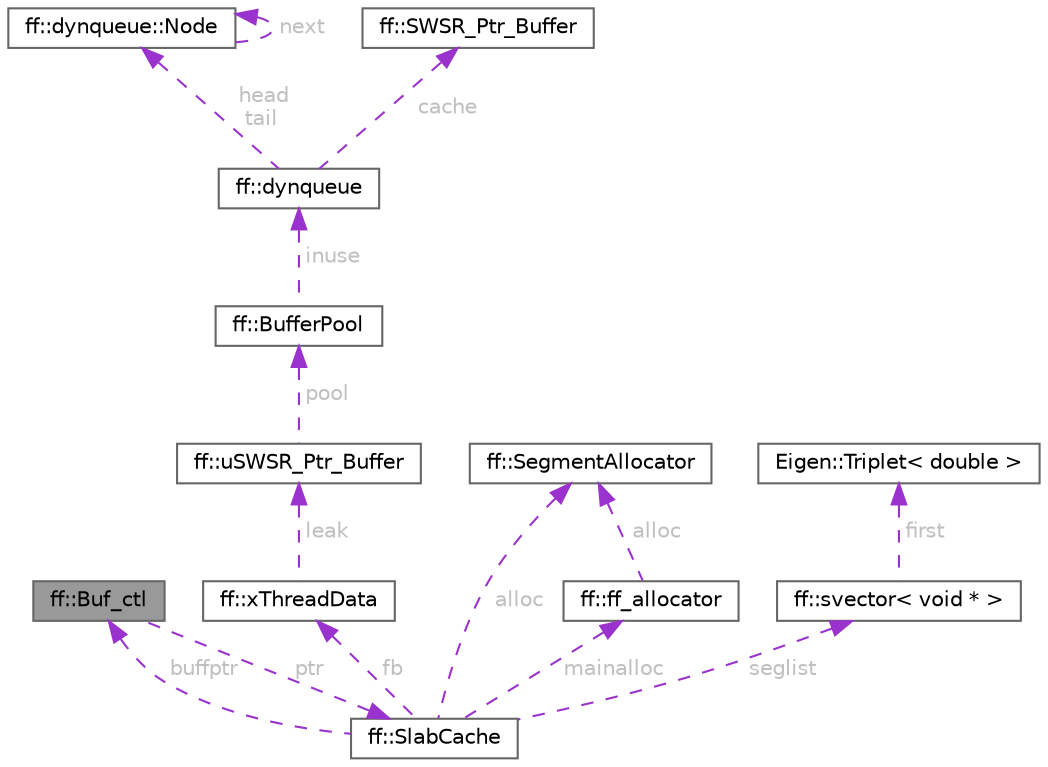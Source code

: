 digraph "ff::Buf_ctl"
{
 // LATEX_PDF_SIZE
  bgcolor="transparent";
  edge [fontname=Helvetica,fontsize=10,labelfontname=Helvetica,labelfontsize=10];
  node [fontname=Helvetica,fontsize=10,shape=box,height=0.2,width=0.4];
  Node1 [id="Node000001",label="ff::Buf_ctl",height=0.2,width=0.4,color="gray40", fillcolor="grey60", style="filled", fontcolor="black",tooltip=" "];
  Node2 -> Node1 [id="edge1_Node000001_Node000002",dir="back",color="darkorchid3",style="dashed",tooltip=" ",label=" ptr",fontcolor="grey" ];
  Node2 [id="Node000002",label="ff::SlabCache",height=0.2,width=0.4,color="gray40", fillcolor="white", style="filled",URL="$classff_1_1_slab_cache.html",tooltip=" "];
  Node3 -> Node2 [id="edge2_Node000002_Node000003",dir="back",color="darkorchid3",style="dashed",tooltip=" ",label=" fb",fontcolor="grey" ];
  Node3 [id="Node000003",label="ff::xThreadData",height=0.2,width=0.4,color="gray40", fillcolor="white", style="filled",URL="$structff_1_1x_thread_data.html",tooltip=" "];
  Node4 -> Node3 [id="edge3_Node000003_Node000004",dir="back",color="darkorchid3",style="dashed",tooltip=" ",label=" leak",fontcolor="grey" ];
  Node4 [id="Node000004",label="ff::uSWSR_Ptr_Buffer",height=0.2,width=0.4,color="gray40", fillcolor="white", style="filled",URL="$classff_1_1u_s_w_s_r___ptr___buffer.html",tooltip="Unbounded Single-Writer/Single-Reader buffer (FastFlow unbound channel)"];
  Node5 -> Node4 [id="edge4_Node000004_Node000005",dir="back",color="darkorchid3",style="dashed",tooltip=" ",label=" pool",fontcolor="grey" ];
  Node5 [id="Node000005",label="ff::BufferPool",height=0.2,width=0.4,color="gray40", fillcolor="white", style="filled",URL="$classff_1_1_buffer_pool.html",tooltip=" "];
  Node6 -> Node5 [id="edge5_Node000005_Node000006",dir="back",color="darkorchid3",style="dashed",tooltip=" ",label=" inuse",fontcolor="grey" ];
  Node6 [id="Node000006",label="ff::dynqueue",height=0.2,width=0.4,color="gray40", fillcolor="white", style="filled",URL="$classff_1_1dynqueue.html",tooltip=" "];
  Node7 -> Node6 [id="edge6_Node000006_Node000007",dir="back",color="darkorchid3",style="dashed",tooltip=" ",label=" head\ntail",fontcolor="grey" ];
  Node7 [id="Node000007",label="ff::dynqueue::Node",height=0.2,width=0.4,color="gray40", fillcolor="white", style="filled",URL="$structff_1_1dynqueue_1_1_node.html",tooltip=" "];
  Node7 -> Node7 [id="edge7_Node000007_Node000007",dir="back",color="darkorchid3",style="dashed",tooltip=" ",label=" next",fontcolor="grey" ];
  Node8 -> Node6 [id="edge8_Node000006_Node000008",dir="back",color="darkorchid3",style="dashed",tooltip=" ",label=" cache",fontcolor="grey" ];
  Node8 [id="Node000008",label="ff::SWSR_Ptr_Buffer",height=0.2,width=0.4,color="gray40", fillcolor="white", style="filled",URL="$classff_1_1_s_w_s_r___ptr___buffer.html",tooltip="SPSC bound channel (Single-Writer/Single-Reader)"];
  Node1 -> Node2 [id="edge9_Node000002_Node000001",dir="back",color="darkorchid3",style="dashed",tooltip=" ",label=" buffptr",fontcolor="grey" ];
  Node9 -> Node2 [id="edge10_Node000002_Node000009",dir="back",color="darkorchid3",style="dashed",tooltip=" ",label=" alloc",fontcolor="grey" ];
  Node9 [id="Node000009",label="ff::SegmentAllocator",height=0.2,width=0.4,color="gray40", fillcolor="white", style="filled",URL="$classff_1_1_segment_allocator.html",tooltip=" "];
  Node10 -> Node2 [id="edge11_Node000002_Node000010",dir="back",color="darkorchid3",style="dashed",tooltip=" ",label=" mainalloc",fontcolor="grey" ];
  Node10 [id="Node000010",label="ff::ff_allocator",height=0.2,width=0.4,color="gray40", fillcolor="white", style="filled",URL="$classff_1_1ff__allocator.html",tooltip="The ff_allocator, based on the idea of the Slab allocator"];
  Node9 -> Node10 [id="edge12_Node000010_Node000009",dir="back",color="darkorchid3",style="dashed",tooltip=" ",label=" alloc",fontcolor="grey" ];
  Node11 -> Node2 [id="edge13_Node000002_Node000011",dir="back",color="darkorchid3",style="dashed",tooltip=" ",label=" seglist",fontcolor="grey" ];
  Node11 [id="Node000011",label="ff::svector\< void * \>",height=0.2,width=0.4,color="gray40", fillcolor="white", style="filled",URL="$classff_1_1svector.html",tooltip=" "];
  Node12 -> Node11 [id="edge14_Node000011_Node000012",dir="back",color="darkorchid3",style="dashed",tooltip=" ",label=" first",fontcolor="grey" ];
  Node12 [id="Node000012",label="Eigen::Triplet\< double \>",height=0.2,width=0.4,color="gray40", fillcolor="white", style="filled",URL="$class_eigen_1_1_triplet.html",tooltip=" "];
}
